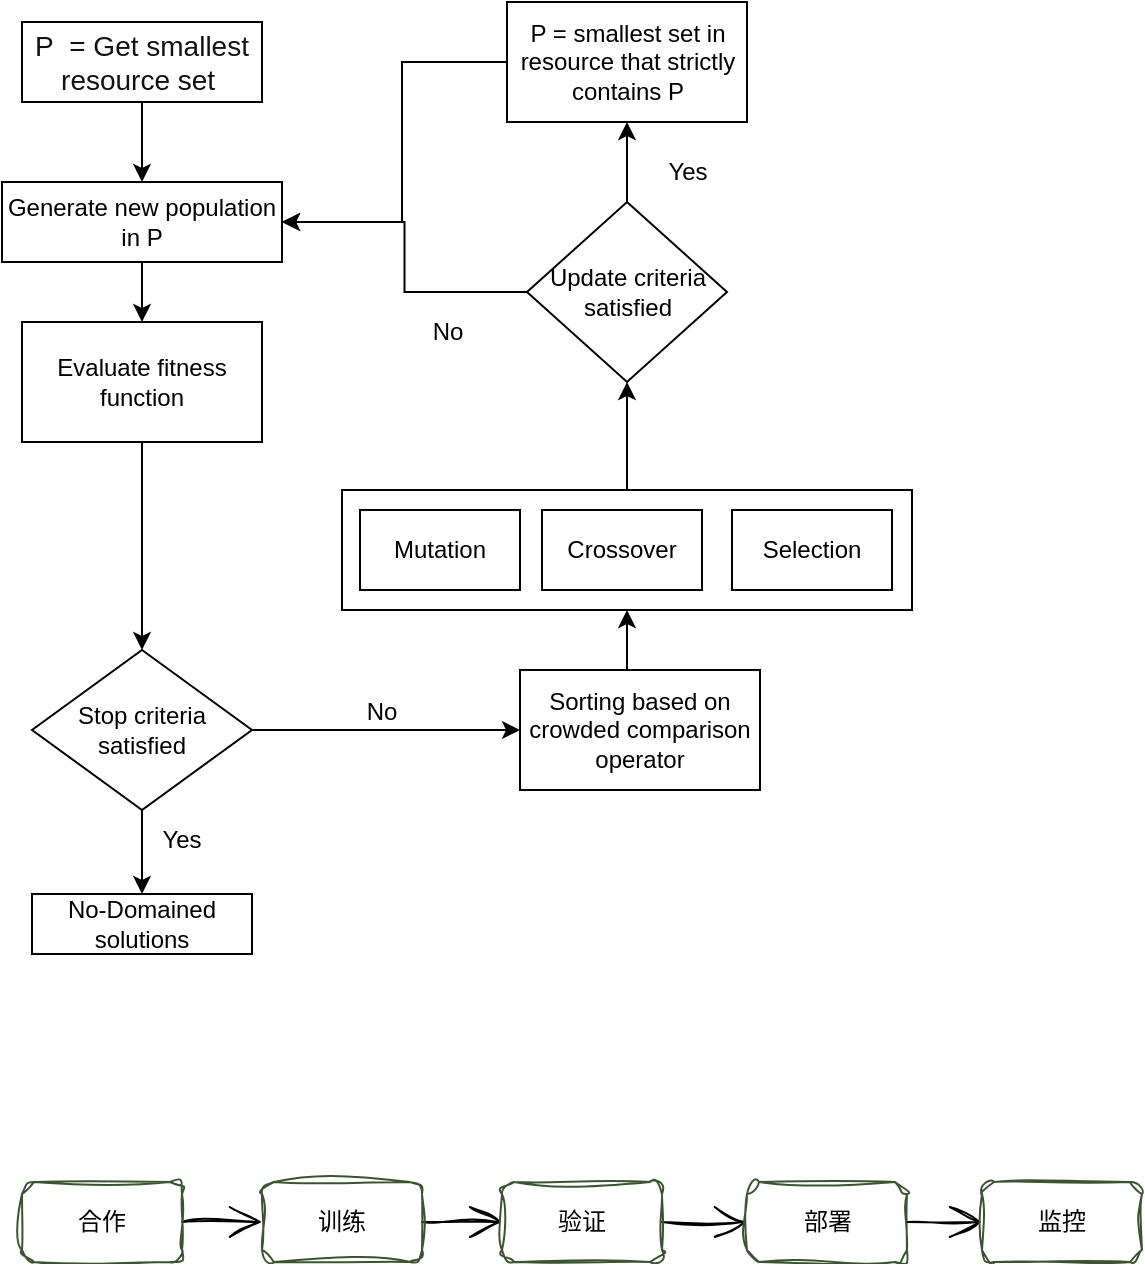 <mxfile version="20.8.4" type="github">
  <diagram id="C5RBs43oDa-KdzZeNtuy" name="Page-1">
    <mxGraphModel dx="1187" dy="510" grid="1" gridSize="10" guides="1" tooltips="1" connect="1" arrows="1" fold="1" page="1" pageScale="1" pageWidth="827" pageHeight="1169" math="0" shadow="0">
      <root>
        <mxCell id="WIyWlLk6GJQsqaUBKTNV-0" />
        <mxCell id="WIyWlLk6GJQsqaUBKTNV-1" parent="WIyWlLk6GJQsqaUBKTNV-0" />
        <mxCell id="WIyWlLk6GJQsqaUBKTNV-4" value="Yes" style="rounded=0;html=1;jettySize=auto;orthogonalLoop=1;fontSize=11;endArrow=block;endFill=0;endSize=8;strokeWidth=1;shadow=0;labelBackgroundColor=none;edgeStyle=orthogonalEdgeStyle;" parent="WIyWlLk6GJQsqaUBKTNV-1" edge="1">
          <mxGeometry y="20" relative="1" as="geometry">
            <mxPoint as="offset" />
            <mxPoint x="220" y="250" as="sourcePoint" />
          </mxGeometry>
        </mxCell>
        <mxCell id="WIyWlLk6GJQsqaUBKTNV-5" value="No" style="edgeStyle=orthogonalEdgeStyle;rounded=0;html=1;jettySize=auto;orthogonalLoop=1;fontSize=11;endArrow=block;endFill=0;endSize=8;strokeWidth=1;shadow=0;labelBackgroundColor=none;" parent="WIyWlLk6GJQsqaUBKTNV-1" edge="1">
          <mxGeometry y="10" relative="1" as="geometry">
            <mxPoint as="offset" />
            <mxPoint x="270" y="210" as="sourcePoint" />
          </mxGeometry>
        </mxCell>
        <mxCell id="WIyWlLk6GJQsqaUBKTNV-9" value="Yes" style="edgeStyle=orthogonalEdgeStyle;rounded=0;html=1;jettySize=auto;orthogonalLoop=1;fontSize=11;endArrow=block;endFill=0;endSize=8;strokeWidth=1;shadow=0;labelBackgroundColor=none;" parent="WIyWlLk6GJQsqaUBKTNV-1" edge="1">
          <mxGeometry y="10" relative="1" as="geometry">
            <mxPoint as="offset" />
            <mxPoint x="270" y="330" as="sourcePoint" />
          </mxGeometry>
        </mxCell>
        <mxCell id="THJVb-N0ZHT8e2qzy4Ff-2" value="" style="edgeStyle=orthogonalEdgeStyle;rounded=0;orthogonalLoop=1;jettySize=auto;html=1;" parent="WIyWlLk6GJQsqaUBKTNV-1" source="THJVb-N0ZHT8e2qzy4Ff-0" target="THJVb-N0ZHT8e2qzy4Ff-1" edge="1">
          <mxGeometry relative="1" as="geometry" />
        </mxCell>
        <mxCell id="THJVb-N0ZHT8e2qzy4Ff-0" value="Evaluate fitness function" style="rounded=0;whiteSpace=wrap;html=1;" parent="WIyWlLk6GJQsqaUBKTNV-1" vertex="1">
          <mxGeometry x="160" y="170" width="120" height="60" as="geometry" />
        </mxCell>
        <mxCell id="THJVb-N0ZHT8e2qzy4Ff-4" value="" style="edgeStyle=orthogonalEdgeStyle;rounded=0;orthogonalLoop=1;jettySize=auto;html=1;" parent="WIyWlLk6GJQsqaUBKTNV-1" source="THJVb-N0ZHT8e2qzy4Ff-1" target="THJVb-N0ZHT8e2qzy4Ff-3" edge="1">
          <mxGeometry relative="1" as="geometry" />
        </mxCell>
        <mxCell id="THJVb-N0ZHT8e2qzy4Ff-6" value="" style="edgeStyle=orthogonalEdgeStyle;rounded=0;orthogonalLoop=1;jettySize=auto;html=1;" parent="WIyWlLk6GJQsqaUBKTNV-1" source="THJVb-N0ZHT8e2qzy4Ff-1" target="THJVb-N0ZHT8e2qzy4Ff-5" edge="1">
          <mxGeometry relative="1" as="geometry" />
        </mxCell>
        <mxCell id="THJVb-N0ZHT8e2qzy4Ff-1" value="Stop criteria satisfied" style="rhombus;whiteSpace=wrap;html=1;rounded=0;" parent="WIyWlLk6GJQsqaUBKTNV-1" vertex="1">
          <mxGeometry x="165" y="334" width="110" height="80" as="geometry" />
        </mxCell>
        <mxCell id="THJVb-N0ZHT8e2qzy4Ff-3" value="No-Domained solutions" style="whiteSpace=wrap;html=1;rounded=0;" parent="WIyWlLk6GJQsqaUBKTNV-1" vertex="1">
          <mxGeometry x="165" y="456" width="110" height="30" as="geometry" />
        </mxCell>
        <mxCell id="THJVb-N0ZHT8e2qzy4Ff-35" style="edgeStyle=orthogonalEdgeStyle;rounded=0;orthogonalLoop=1;jettySize=auto;html=1;exitX=0.5;exitY=0;exitDx=0;exitDy=0;entryX=0.5;entryY=1;entryDx=0;entryDy=0;" parent="WIyWlLk6GJQsqaUBKTNV-1" source="THJVb-N0ZHT8e2qzy4Ff-5" target="THJVb-N0ZHT8e2qzy4Ff-7" edge="1">
          <mxGeometry relative="1" as="geometry" />
        </mxCell>
        <mxCell id="THJVb-N0ZHT8e2qzy4Ff-5" value="Sorting based on crowded comparison operator" style="whiteSpace=wrap;html=1;rounded=0;" parent="WIyWlLk6GJQsqaUBKTNV-1" vertex="1">
          <mxGeometry x="409" y="344" width="120" height="60" as="geometry" />
        </mxCell>
        <mxCell id="THJVb-N0ZHT8e2qzy4Ff-29" style="edgeStyle=orthogonalEdgeStyle;rounded=0;orthogonalLoop=1;jettySize=auto;html=1;exitX=0.5;exitY=0;exitDx=0;exitDy=0;entryX=0.5;entryY=1;entryDx=0;entryDy=0;" parent="WIyWlLk6GJQsqaUBKTNV-1" source="THJVb-N0ZHT8e2qzy4Ff-7" target="THJVb-N0ZHT8e2qzy4Ff-28" edge="1">
          <mxGeometry relative="1" as="geometry" />
        </mxCell>
        <mxCell id="THJVb-N0ZHT8e2qzy4Ff-7" value="" style="whiteSpace=wrap;html=1;rounded=0;" parent="WIyWlLk6GJQsqaUBKTNV-1" vertex="1">
          <mxGeometry x="320" y="254" width="285" height="60" as="geometry" />
        </mxCell>
        <mxCell id="THJVb-N0ZHT8e2qzy4Ff-8" value="Mutation" style="rounded=0;whiteSpace=wrap;html=1;" parent="WIyWlLk6GJQsqaUBKTNV-1" vertex="1">
          <mxGeometry x="329" y="264" width="80" height="40" as="geometry" />
        </mxCell>
        <mxCell id="THJVb-N0ZHT8e2qzy4Ff-9" value="Crossover" style="rounded=0;whiteSpace=wrap;html=1;" parent="WIyWlLk6GJQsqaUBKTNV-1" vertex="1">
          <mxGeometry x="420" y="264" width="80" height="40" as="geometry" />
        </mxCell>
        <mxCell id="THJVb-N0ZHT8e2qzy4Ff-10" value="Selection" style="rounded=0;whiteSpace=wrap;html=1;" parent="WIyWlLk6GJQsqaUBKTNV-1" vertex="1">
          <mxGeometry x="515" y="264" width="80" height="40" as="geometry" />
        </mxCell>
        <mxCell id="THJVb-N0ZHT8e2qzy4Ff-27" style="edgeStyle=orthogonalEdgeStyle;rounded=0;orthogonalLoop=1;jettySize=auto;html=1;" parent="WIyWlLk6GJQsqaUBKTNV-1" source="THJVb-N0ZHT8e2qzy4Ff-11" target="THJVb-N0ZHT8e2qzy4Ff-0" edge="1">
          <mxGeometry relative="1" as="geometry" />
        </mxCell>
        <mxCell id="THJVb-N0ZHT8e2qzy4Ff-11" value="Generate new population in P" style="whiteSpace=wrap;html=1;rounded=0;" parent="WIyWlLk6GJQsqaUBKTNV-1" vertex="1">
          <mxGeometry x="150" y="100" width="140" height="40" as="geometry" />
        </mxCell>
        <mxCell id="THJVb-N0ZHT8e2qzy4Ff-16" style="edgeStyle=orthogonalEdgeStyle;rounded=0;orthogonalLoop=1;jettySize=auto;html=1;exitX=0.5;exitY=1;exitDx=0;exitDy=0;entryX=0.5;entryY=0;entryDx=0;entryDy=0;" parent="WIyWlLk6GJQsqaUBKTNV-1" source="THJVb-N0ZHT8e2qzy4Ff-13" target="THJVb-N0ZHT8e2qzy4Ff-11" edge="1">
          <mxGeometry relative="1" as="geometry" />
        </mxCell>
        <mxCell id="THJVb-N0ZHT8e2qzy4Ff-13" value="&lt;p style=&quot;&quot;&gt;&lt;font color=&quot;#101214&quot;&gt;&lt;span style=&quot;font-size: 14px; background-color: rgb(255, 255, 255);&quot;&gt;P&amp;nbsp; = Get smallest resource set&amp;nbsp;&lt;/span&gt;&lt;/font&gt;&lt;/p&gt;" style="rounded=0;whiteSpace=wrap;html=1;fontSize=12;glass=0;strokeWidth=1;shadow=0;align=center;" parent="WIyWlLk6GJQsqaUBKTNV-1" vertex="1">
          <mxGeometry x="160" y="20" width="120" height="40" as="geometry" />
        </mxCell>
        <mxCell id="THJVb-N0ZHT8e2qzy4Ff-17" style="edgeStyle=orthogonalEdgeStyle;rounded=0;orthogonalLoop=1;jettySize=auto;html=1;entryX=1;entryY=0.5;entryDx=0;entryDy=0;" parent="WIyWlLk6GJQsqaUBKTNV-1" source="THJVb-N0ZHT8e2qzy4Ff-14" target="THJVb-N0ZHT8e2qzy4Ff-11" edge="1">
          <mxGeometry relative="1" as="geometry">
            <Array as="points">
              <mxPoint x="350" y="40" />
              <mxPoint x="350" y="120" />
            </Array>
          </mxGeometry>
        </mxCell>
        <mxCell id="THJVb-N0ZHT8e2qzy4Ff-14" value="P = smallest set in resource that strictly contains P" style="rounded=0;whiteSpace=wrap;html=1;" parent="WIyWlLk6GJQsqaUBKTNV-1" vertex="1">
          <mxGeometry x="402.5" y="10" width="120" height="60" as="geometry" />
        </mxCell>
        <mxCell id="THJVb-N0ZHT8e2qzy4Ff-25" value="Yes" style="text;html=1;strokeColor=none;fillColor=none;align=center;verticalAlign=middle;whiteSpace=wrap;rounded=0;" parent="WIyWlLk6GJQsqaUBKTNV-1" vertex="1">
          <mxGeometry x="210" y="414" width="60" height="30" as="geometry" />
        </mxCell>
        <mxCell id="THJVb-N0ZHT8e2qzy4Ff-26" value="No" style="text;html=1;strokeColor=none;fillColor=none;align=center;verticalAlign=middle;whiteSpace=wrap;rounded=0;" parent="WIyWlLk6GJQsqaUBKTNV-1" vertex="1">
          <mxGeometry x="310" y="350" width="60" height="30" as="geometry" />
        </mxCell>
        <mxCell id="THJVb-N0ZHT8e2qzy4Ff-30" style="edgeStyle=orthogonalEdgeStyle;rounded=0;orthogonalLoop=1;jettySize=auto;html=1;exitX=0.5;exitY=0;exitDx=0;exitDy=0;" parent="WIyWlLk6GJQsqaUBKTNV-1" source="THJVb-N0ZHT8e2qzy4Ff-28" target="THJVb-N0ZHT8e2qzy4Ff-14" edge="1">
          <mxGeometry relative="1" as="geometry" />
        </mxCell>
        <mxCell id="THJVb-N0ZHT8e2qzy4Ff-32" style="edgeStyle=orthogonalEdgeStyle;rounded=0;orthogonalLoop=1;jettySize=auto;html=1;exitX=0;exitY=0.5;exitDx=0;exitDy=0;entryX=1;entryY=0.5;entryDx=0;entryDy=0;" parent="WIyWlLk6GJQsqaUBKTNV-1" source="THJVb-N0ZHT8e2qzy4Ff-28" target="THJVb-N0ZHT8e2qzy4Ff-11" edge="1">
          <mxGeometry relative="1" as="geometry">
            <mxPoint x="340" y="120" as="targetPoint" />
          </mxGeometry>
        </mxCell>
        <mxCell id="THJVb-N0ZHT8e2qzy4Ff-28" value="Update criteria satisfied" style="rhombus;whiteSpace=wrap;html=1;" parent="WIyWlLk6GJQsqaUBKTNV-1" vertex="1">
          <mxGeometry x="412.5" y="110" width="100" height="90" as="geometry" />
        </mxCell>
        <mxCell id="THJVb-N0ZHT8e2qzy4Ff-33" value="No" style="text;html=1;strokeColor=none;fillColor=none;align=center;verticalAlign=middle;whiteSpace=wrap;rounded=0;" parent="WIyWlLk6GJQsqaUBKTNV-1" vertex="1">
          <mxGeometry x="342.5" y="160" width="60" height="30" as="geometry" />
        </mxCell>
        <mxCell id="THJVb-N0ZHT8e2qzy4Ff-34" value="Yes" style="text;html=1;strokeColor=none;fillColor=none;align=center;verticalAlign=middle;whiteSpace=wrap;rounded=0;" parent="WIyWlLk6GJQsqaUBKTNV-1" vertex="1">
          <mxGeometry x="462.5" y="80" width="60" height="30" as="geometry" />
        </mxCell>
        <mxCell id="LXepPZIW4qONN0NMXBWs-5" style="edgeStyle=none;rounded=1;orthogonalLoop=1;jettySize=auto;html=1;entryX=0;entryY=0.5;entryDx=0;entryDy=0;fontColor=default;endArrow=open;startSize=14;endSize=14;sourcePerimeterSpacing=8;targetPerimeterSpacing=8;exitX=1;exitY=0.5;exitDx=0;exitDy=0;sketch=1;curveFitting=1;jiggle=2;" edge="1" parent="WIyWlLk6GJQsqaUBKTNV-1" source="LXepPZIW4qONN0NMXBWs-0" target="LXepPZIW4qONN0NMXBWs-1">
          <mxGeometry relative="1" as="geometry" />
        </mxCell>
        <mxCell id="LXepPZIW4qONN0NMXBWs-0" value="&lt;font&gt;合作&lt;/font&gt;" style="rounded=1;whiteSpace=wrap;html=1;labelBackgroundColor=none;labelBorderColor=none;sketch=1;curveFitting=1;jiggle=2;shadow=0;glass=0;fillColor=none;fontColor=default;strokeColor=#3A5431;" vertex="1" parent="WIyWlLk6GJQsqaUBKTNV-1">
          <mxGeometry x="160" y="600" width="80" height="40" as="geometry" />
        </mxCell>
        <mxCell id="LXepPZIW4qONN0NMXBWs-6" style="edgeStyle=none;shape=connector;rounded=1;sketch=1;jiggle=2;curveFitting=1;orthogonalLoop=1;jettySize=auto;html=1;entryX=0;entryY=0.5;entryDx=0;entryDy=0;labelBackgroundColor=default;strokeColor=default;fontFamily=Helvetica;fontSize=11;fontColor=default;endArrow=open;startSize=14;endSize=14;sourcePerimeterSpacing=8;targetPerimeterSpacing=8;exitX=1;exitY=0.5;exitDx=0;exitDy=0;" edge="1" parent="WIyWlLk6GJQsqaUBKTNV-1" source="LXepPZIW4qONN0NMXBWs-1" target="LXepPZIW4qONN0NMXBWs-2">
          <mxGeometry relative="1" as="geometry" />
        </mxCell>
        <mxCell id="LXepPZIW4qONN0NMXBWs-1" value="训练" style="rounded=1;whiteSpace=wrap;html=1;labelBackgroundColor=none;labelBorderColor=none;sketch=1;curveFitting=1;jiggle=2;shadow=0;glass=0;fillColor=none;fontColor=default;strokeColor=#3A5431;" vertex="1" parent="WIyWlLk6GJQsqaUBKTNV-1">
          <mxGeometry x="280" y="600" width="80" height="40" as="geometry" />
        </mxCell>
        <mxCell id="LXepPZIW4qONN0NMXBWs-7" style="edgeStyle=none;shape=connector;rounded=1;sketch=1;jiggle=2;curveFitting=1;orthogonalLoop=1;jettySize=auto;html=1;exitX=1;exitY=0.5;exitDx=0;exitDy=0;entryX=0;entryY=0.5;entryDx=0;entryDy=0;labelBackgroundColor=default;strokeColor=default;fontFamily=Helvetica;fontSize=11;fontColor=default;endArrow=open;startSize=14;endSize=14;sourcePerimeterSpacing=8;targetPerimeterSpacing=8;" edge="1" parent="WIyWlLk6GJQsqaUBKTNV-1" source="LXepPZIW4qONN0NMXBWs-2" target="LXepPZIW4qONN0NMXBWs-3">
          <mxGeometry relative="1" as="geometry" />
        </mxCell>
        <mxCell id="LXepPZIW4qONN0NMXBWs-2" value="验证" style="rounded=1;whiteSpace=wrap;html=1;labelBackgroundColor=none;labelBorderColor=none;sketch=1;curveFitting=1;jiggle=2;shadow=0;glass=0;fillColor=none;fontColor=default;strokeColor=#3A5431;" vertex="1" parent="WIyWlLk6GJQsqaUBKTNV-1">
          <mxGeometry x="400" y="600" width="80" height="40" as="geometry" />
        </mxCell>
        <mxCell id="LXepPZIW4qONN0NMXBWs-8" style="edgeStyle=none;shape=connector;rounded=1;sketch=1;jiggle=2;curveFitting=1;orthogonalLoop=1;jettySize=auto;html=1;exitX=1;exitY=0.5;exitDx=0;exitDy=0;entryX=0;entryY=0.5;entryDx=0;entryDy=0;labelBackgroundColor=default;strokeColor=default;fontFamily=Helvetica;fontSize=11;fontColor=default;endArrow=open;startSize=14;endSize=14;sourcePerimeterSpacing=8;targetPerimeterSpacing=8;" edge="1" parent="WIyWlLk6GJQsqaUBKTNV-1" source="LXepPZIW4qONN0NMXBWs-3" target="LXepPZIW4qONN0NMXBWs-4">
          <mxGeometry relative="1" as="geometry" />
        </mxCell>
        <mxCell id="LXepPZIW4qONN0NMXBWs-3" value="部署" style="rounded=1;whiteSpace=wrap;html=1;labelBackgroundColor=none;labelBorderColor=none;sketch=1;curveFitting=1;jiggle=2;shadow=0;glass=0;fillColor=none;fontColor=default;strokeColor=#3A5431;" vertex="1" parent="WIyWlLk6GJQsqaUBKTNV-1">
          <mxGeometry x="522.5" y="600" width="80" height="40" as="geometry" />
        </mxCell>
        <mxCell id="LXepPZIW4qONN0NMXBWs-4" value="监控" style="rounded=1;whiteSpace=wrap;html=1;labelBackgroundColor=none;labelBorderColor=none;sketch=1;curveFitting=1;jiggle=2;shadow=0;glass=0;fillColor=none;fontColor=default;strokeColor=#3A5431;" vertex="1" parent="WIyWlLk6GJQsqaUBKTNV-1">
          <mxGeometry x="640" y="600" width="80" height="40" as="geometry" />
        </mxCell>
      </root>
    </mxGraphModel>
  </diagram>
</mxfile>

